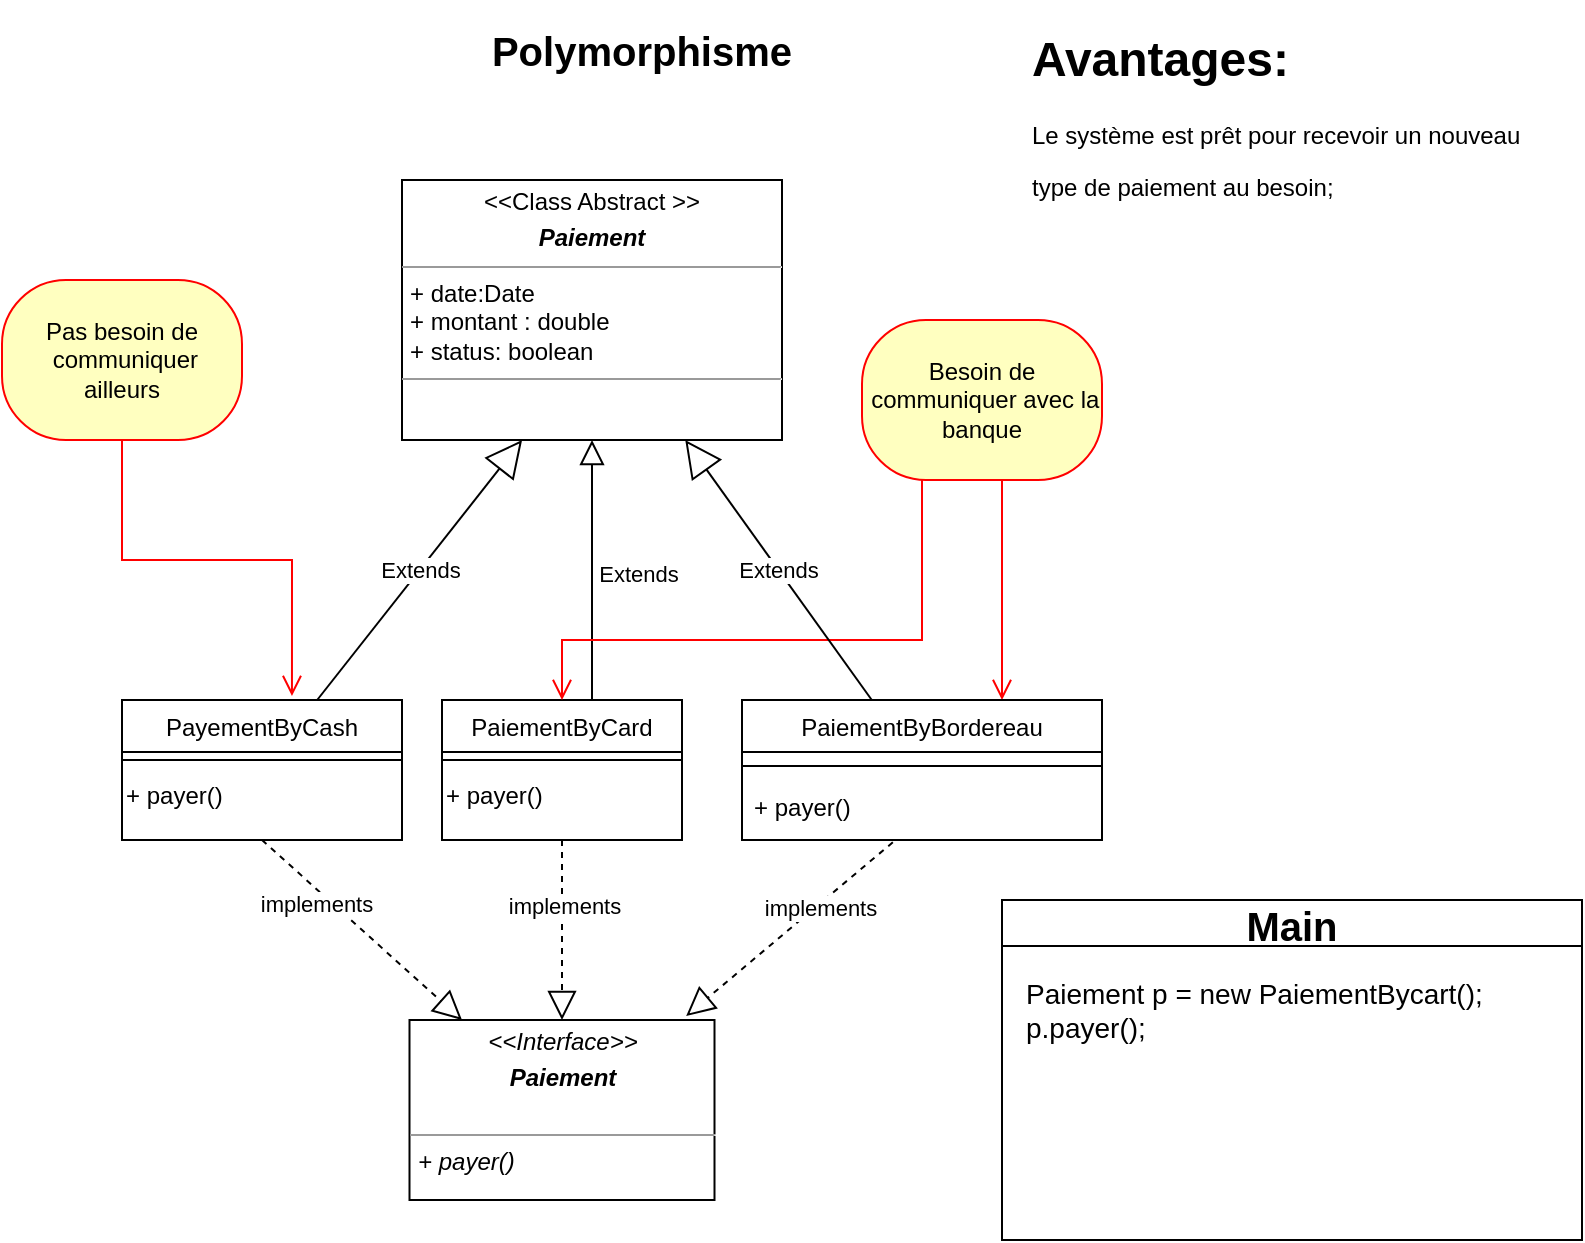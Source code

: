 <mxfile version="20.2.8" type="github"><diagram id="C5RBs43oDa-KdzZeNtuy" name="Page-1"><mxGraphModel dx="916" dy="843" grid="1" gridSize="10" guides="1" tooltips="1" connect="1" arrows="1" fold="1" page="1" pageScale="1" pageWidth="827" pageHeight="1169" math="0" shadow="0"><root><mxCell id="WIyWlLk6GJQsqaUBKTNV-0"/><mxCell id="WIyWlLk6GJQsqaUBKTNV-1" parent="WIyWlLk6GJQsqaUBKTNV-0"/><mxCell id="zkfFHV4jXpPFQw0GAbJ--6" value="PaiementByCard" style="swimlane;fontStyle=0;align=center;verticalAlign=top;childLayout=stackLayout;horizontal=1;startSize=26;horizontalStack=0;resizeParent=1;resizeLast=0;collapsible=1;marginBottom=0;rounded=0;shadow=0;strokeWidth=1;" parent="WIyWlLk6GJQsqaUBKTNV-1" vertex="1"><mxGeometry x="230" y="350" width="120" height="70" as="geometry"><mxRectangle x="130" y="380" width="160" height="26" as="alternateBounds"/></mxGeometry></mxCell><mxCell id="zkfFHV4jXpPFQw0GAbJ--9" value="" style="line;html=1;strokeWidth=1;align=left;verticalAlign=middle;spacingTop=-1;spacingLeft=3;spacingRight=3;rotatable=0;labelPosition=right;points=[];portConstraint=eastwest;" parent="zkfFHV4jXpPFQw0GAbJ--6" vertex="1"><mxGeometry y="26" width="120" height="8" as="geometry"/></mxCell><mxCell id="9IxOjkYerTLDLRDFGGTt-15" value="+ payer()" style="text;whiteSpace=wrap;html=1;" vertex="1" parent="zkfFHV4jXpPFQw0GAbJ--6"><mxGeometry y="34" width="120" height="26" as="geometry"/></mxCell><mxCell id="zkfFHV4jXpPFQw0GAbJ--12" value="" style="endArrow=block;endSize=10;endFill=0;shadow=0;strokeWidth=1;rounded=0;edgeStyle=elbowEdgeStyle;elbow=vertical;entryX=0.5;entryY=1;entryDx=0;entryDy=0;" parent="WIyWlLk6GJQsqaUBKTNV-1" source="zkfFHV4jXpPFQw0GAbJ--6" target="9IxOjkYerTLDLRDFGGTt-4" edge="1"><mxGeometry width="160" relative="1" as="geometry"><mxPoint x="330" y="193" as="sourcePoint"/><mxPoint x="430" y="248" as="targetPoint"/><Array as="points"><mxPoint x="305" y="320"/></Array></mxGeometry></mxCell><mxCell id="9IxOjkYerTLDLRDFGGTt-0" value="&lt;p style=&quot;margin:0px;margin-top:4px;text-align:center;&quot;&gt;&lt;i&gt;&amp;lt;&amp;lt;Interface&amp;gt;&amp;gt;&lt;/i&gt;&lt;/p&gt;&lt;p style=&quot;margin:0px;margin-top:4px;text-align:center;&quot;&gt;&lt;i&gt;&lt;b&gt;Paiement&lt;/b&gt;&lt;br&gt;&lt;/i&gt;&lt;/p&gt;&lt;i&gt;&lt;br&gt;&lt;/i&gt;&lt;hr size=&quot;1&quot;&gt;&lt;p style=&quot;margin:0px;margin-left:4px;&quot;&gt;&lt;i&gt;+ payer()&lt;br&gt;&lt;/i&gt;&lt;/p&gt;" style="verticalAlign=top;align=left;overflow=fill;fontSize=12;fontFamily=Helvetica;html=1;" vertex="1" parent="WIyWlLk6GJQsqaUBKTNV-1"><mxGeometry x="213.75" y="510" width="152.5" height="90" as="geometry"/></mxCell><mxCell id="9IxOjkYerTLDLRDFGGTt-4" value="&lt;p style=&quot;margin:0px;margin-top:4px;text-align:center;&quot;&gt;&amp;lt;&amp;lt;Class Abstract &amp;gt;&amp;gt;&lt;/p&gt;&lt;p style=&quot;margin:0px;margin-top:4px;text-align:center;&quot;&gt;&lt;i&gt;&lt;b&gt;Paiement&lt;/b&gt;&lt;/i&gt;&lt;br&gt;&lt;/p&gt;&lt;hr size=&quot;1&quot;&gt;&lt;p style=&quot;margin:0px;margin-left:4px;&quot;&gt;+ date:Date&lt;/p&gt;&lt;p style=&quot;margin:0px;margin-left:4px;&quot;&gt;+ montant : double&lt;/p&gt;&lt;p style=&quot;margin:0px;margin-left:4px;&quot;&gt;+ status: boolean&lt;br&gt;&lt;/p&gt;&lt;hr size=&quot;1&quot;&gt;&lt;p style=&quot;margin:0px;margin-left:4px;&quot;&gt;&lt;br&gt;&lt;br&gt;&lt;/p&gt;" style="verticalAlign=top;align=left;overflow=fill;fontSize=12;fontFamily=Helvetica;html=1;" vertex="1" parent="WIyWlLk6GJQsqaUBKTNV-1"><mxGeometry x="210" y="90" width="190" height="130" as="geometry"/></mxCell><mxCell id="9IxOjkYerTLDLRDFGGTt-6" value="PayementByCash" style="swimlane;fontStyle=0;align=center;verticalAlign=top;childLayout=stackLayout;horizontal=1;startSize=26;horizontalStack=0;resizeParent=1;resizeLast=0;collapsible=1;marginBottom=0;rounded=0;shadow=0;strokeWidth=1;" vertex="1" parent="WIyWlLk6GJQsqaUBKTNV-1"><mxGeometry x="70" y="350" width="140" height="70" as="geometry"><mxRectangle x="130" y="380" width="160" height="26" as="alternateBounds"/></mxGeometry></mxCell><mxCell id="9IxOjkYerTLDLRDFGGTt-7" value="" style="line;html=1;strokeWidth=1;align=left;verticalAlign=middle;spacingTop=-1;spacingLeft=3;spacingRight=3;rotatable=0;labelPosition=right;points=[];portConstraint=eastwest;" vertex="1" parent="9IxOjkYerTLDLRDFGGTt-6"><mxGeometry y="26" width="140" height="8" as="geometry"/></mxCell><mxCell id="9IxOjkYerTLDLRDFGGTt-16" value="+ payer()" style="text;whiteSpace=wrap;html=1;" vertex="1" parent="9IxOjkYerTLDLRDFGGTt-6"><mxGeometry y="34" width="140" height="30" as="geometry"/></mxCell><mxCell id="9IxOjkYerTLDLRDFGGTt-12" value="" style="endArrow=block;dashed=1;endFill=0;endSize=12;html=1;rounded=0;exitX=0.5;exitY=1;exitDx=0;exitDy=0;" edge="1" parent="WIyWlLk6GJQsqaUBKTNV-1" source="zkfFHV4jXpPFQw0GAbJ--6" target="9IxOjkYerTLDLRDFGGTt-0"><mxGeometry width="160" relative="1" as="geometry"><mxPoint x="330" y="430" as="sourcePoint"/><mxPoint x="490" y="430" as="targetPoint"/></mxGeometry></mxCell><mxCell id="9IxOjkYerTLDLRDFGGTt-13" value="implements" style="edgeLabel;html=1;align=center;verticalAlign=middle;resizable=0;points=[];" vertex="1" connectable="0" parent="9IxOjkYerTLDLRDFGGTt-12"><mxGeometry x="-0.274" y="1" relative="1" as="geometry"><mxPoint as="offset"/></mxGeometry></mxCell><mxCell id="9IxOjkYerTLDLRDFGGTt-18" value="" style="endArrow=block;dashed=1;endFill=0;endSize=12;html=1;rounded=0;entryX=0.907;entryY=-0.022;entryDx=0;entryDy=0;entryPerimeter=0;exitX=0.419;exitY=1.038;exitDx=0;exitDy=0;exitPerimeter=0;" edge="1" parent="WIyWlLk6GJQsqaUBKTNV-1" source="9IxOjkYerTLDLRDFGGTt-41" target="9IxOjkYerTLDLRDFGGTt-0"><mxGeometry width="160" relative="1" as="geometry"><mxPoint x="462" y="430" as="sourcePoint"/><mxPoint x="340" y="520" as="targetPoint"/></mxGeometry></mxCell><mxCell id="9IxOjkYerTLDLRDFGGTt-19" value="implements" style="edgeLabel;html=1;align=center;verticalAlign=middle;resizable=0;points=[];" vertex="1" connectable="0" parent="9IxOjkYerTLDLRDFGGTt-18"><mxGeometry x="-0.274" y="1" relative="1" as="geometry"><mxPoint as="offset"/></mxGeometry></mxCell><mxCell id="9IxOjkYerTLDLRDFGGTt-22" value="" style="endArrow=block;dashed=1;endFill=0;endSize=12;html=1;rounded=0;exitX=0.5;exitY=1;exitDx=0;exitDy=0;" edge="1" parent="WIyWlLk6GJQsqaUBKTNV-1" source="9IxOjkYerTLDLRDFGGTt-6" target="9IxOjkYerTLDLRDFGGTt-0"><mxGeometry width="160" relative="1" as="geometry"><mxPoint x="210" y="420" as="sourcePoint"/><mxPoint x="366.03" y="520.99" as="targetPoint"/></mxGeometry></mxCell><mxCell id="9IxOjkYerTLDLRDFGGTt-23" value="implements" style="edgeLabel;html=1;align=center;verticalAlign=middle;resizable=0;points=[];" vertex="1" connectable="0" parent="9IxOjkYerTLDLRDFGGTt-22"><mxGeometry x="-0.274" y="1" relative="1" as="geometry"><mxPoint x="-10" as="offset"/></mxGeometry></mxCell><mxCell id="9IxOjkYerTLDLRDFGGTt-24" value="Extends" style="edgeLabel;html=1;align=center;verticalAlign=middle;resizable=0;points=[];" vertex="1" connectable="0" parent="WIyWlLk6GJQsqaUBKTNV-1"><mxGeometry x="320" y="340" as="geometry"><mxPoint x="8" y="-53" as="offset"/></mxGeometry></mxCell><mxCell id="9IxOjkYerTLDLRDFGGTt-32" value="Pas besoin de&lt;br&gt;&amp;nbsp;communiquer&lt;br&gt;ailleurs" style="rounded=1;whiteSpace=wrap;html=1;arcSize=40;fontColor=#000000;fillColor=#ffffc0;strokeColor=#ff0000;" vertex="1" parent="WIyWlLk6GJQsqaUBKTNV-1"><mxGeometry x="10" y="140" width="120" height="80" as="geometry"/></mxCell><mxCell id="9IxOjkYerTLDLRDFGGTt-33" value="" style="edgeStyle=orthogonalEdgeStyle;html=1;verticalAlign=bottom;endArrow=open;endSize=8;strokeColor=#ff0000;rounded=0;entryX=0.607;entryY=-0.029;entryDx=0;entryDy=0;entryPerimeter=0;" edge="1" source="9IxOjkYerTLDLRDFGGTt-32" parent="WIyWlLk6GJQsqaUBKTNV-1" target="9IxOjkYerTLDLRDFGGTt-6"><mxGeometry relative="1" as="geometry"><mxPoint x="90" y="370" as="targetPoint"/><Array as="points"><mxPoint x="70" y="280"/><mxPoint x="155" y="280"/></Array></mxGeometry></mxCell><mxCell id="9IxOjkYerTLDLRDFGGTt-34" value="Besoin de&lt;br&gt;&amp;nbsp;communiquer avec la banque" style="rounded=1;whiteSpace=wrap;html=1;arcSize=40;fontColor=#000000;fillColor=#ffffc0;strokeColor=#ff0000;" vertex="1" parent="WIyWlLk6GJQsqaUBKTNV-1"><mxGeometry x="440" y="160" width="120" height="80" as="geometry"/></mxCell><mxCell id="9IxOjkYerTLDLRDFGGTt-35" value="" style="edgeStyle=orthogonalEdgeStyle;html=1;verticalAlign=bottom;endArrow=open;endSize=8;strokeColor=#ff0000;rounded=0;" edge="1" parent="WIyWlLk6GJQsqaUBKTNV-1" source="9IxOjkYerTLDLRDFGGTt-34"><mxGeometry relative="1" as="geometry"><mxPoint x="510" y="350" as="targetPoint"/><Array as="points"><mxPoint x="510" y="310"/><mxPoint x="510" y="310"/></Array></mxGeometry></mxCell><mxCell id="9IxOjkYerTLDLRDFGGTt-36" value="" style="edgeStyle=orthogonalEdgeStyle;html=1;verticalAlign=bottom;endArrow=open;endSize=8;strokeColor=#ff0000;rounded=0;" edge="1" parent="WIyWlLk6GJQsqaUBKTNV-1" source="9IxOjkYerTLDLRDFGGTt-34" target="zkfFHV4jXpPFQw0GAbJ--6"><mxGeometry relative="1" as="geometry"><mxPoint x="520" y="360" as="targetPoint"/><mxPoint x="570" y="280" as="sourcePoint"/><Array as="points"><mxPoint x="470" y="320"/><mxPoint x="290" y="320"/></Array></mxGeometry></mxCell><mxCell id="9IxOjkYerTLDLRDFGGTt-38" value="PaiementByBordereau" style="swimlane;fontStyle=0;align=center;verticalAlign=top;childLayout=stackLayout;horizontal=1;startSize=26;horizontalStack=0;resizeParent=1;resizeParentMax=0;resizeLast=0;collapsible=1;marginBottom=0;" vertex="1" parent="WIyWlLk6GJQsqaUBKTNV-1"><mxGeometry x="380" y="350" width="180" height="70" as="geometry"/></mxCell><mxCell id="9IxOjkYerTLDLRDFGGTt-40" value="" style="line;strokeWidth=1;fillColor=none;align=left;verticalAlign=middle;spacingTop=-1;spacingLeft=3;spacingRight=3;rotatable=0;labelPosition=right;points=[];portConstraint=eastwest;strokeColor=inherit;" vertex="1" parent="9IxOjkYerTLDLRDFGGTt-38"><mxGeometry y="26" width="180" height="14" as="geometry"/></mxCell><mxCell id="9IxOjkYerTLDLRDFGGTt-41" value="+ payer()&#xA;" style="text;strokeColor=none;fillColor=none;align=left;verticalAlign=top;spacingLeft=4;spacingRight=4;overflow=hidden;rotatable=0;points=[[0,0.5],[1,0.5]];portConstraint=eastwest;" vertex="1" parent="9IxOjkYerTLDLRDFGGTt-38"><mxGeometry y="40" width="180" height="30" as="geometry"/></mxCell><mxCell id="9IxOjkYerTLDLRDFGGTt-43" value="Extends" style="endArrow=block;endSize=16;endFill=0;html=1;rounded=0;entryX=0.316;entryY=1;entryDx=0;entryDy=0;entryPerimeter=0;" edge="1" parent="WIyWlLk6GJQsqaUBKTNV-1" source="9IxOjkYerTLDLRDFGGTt-6" target="9IxOjkYerTLDLRDFGGTt-4"><mxGeometry width="160" relative="1" as="geometry"><mxPoint x="110" y="260" as="sourcePoint"/><mxPoint x="270" y="260" as="targetPoint"/></mxGeometry></mxCell><mxCell id="9IxOjkYerTLDLRDFGGTt-44" value="Extends" style="endArrow=block;endSize=16;endFill=0;html=1;rounded=0;" edge="1" parent="WIyWlLk6GJQsqaUBKTNV-1" source="9IxOjkYerTLDLRDFGGTt-38" target="9IxOjkYerTLDLRDFGGTt-4"><mxGeometry width="160" relative="1" as="geometry"><mxPoint x="120" y="270" as="sourcePoint"/><mxPoint x="280" y="270" as="targetPoint"/></mxGeometry></mxCell><mxCell id="9IxOjkYerTLDLRDFGGTt-45" value="&lt;h1&gt;Avantages:&lt;/h1&gt;&lt;p&gt;Le système est prêt pour recevoir un nouveau&lt;/p&gt;&lt;p&gt;type de paiement au besoin;&lt;br&gt;&lt;/p&gt;" style="text;html=1;strokeColor=none;fillColor=none;spacing=5;spacingTop=-20;whiteSpace=wrap;overflow=hidden;rounded=0;" vertex="1" parent="WIyWlLk6GJQsqaUBKTNV-1"><mxGeometry x="520" y="10" width="280" height="110" as="geometry"/></mxCell><mxCell id="9IxOjkYerTLDLRDFGGTt-46" value="Polymorphisme" style="text;html=1;strokeColor=none;fillColor=none;align=center;verticalAlign=middle;whiteSpace=wrap;rounded=0;fontSize=20;fontStyle=1" vertex="1" parent="WIyWlLk6GJQsqaUBKTNV-1"><mxGeometry x="230" y="10" width="200" height="30" as="geometry"/></mxCell><mxCell id="9IxOjkYerTLDLRDFGGTt-47" value="Main" style="swimlane;fontSize=20;" vertex="1" parent="WIyWlLk6GJQsqaUBKTNV-1"><mxGeometry x="510" y="450" width="290" height="170" as="geometry"/></mxCell><mxCell id="9IxOjkYerTLDLRDFGGTt-48" value="&lt;div&gt;Paiement p = new PaiementBycart();&lt;/div&gt;&lt;div&gt;p.payer();&lt;br&gt;&lt;/div&gt;" style="text;html=1;align=left;verticalAlign=middle;resizable=0;points=[];autosize=1;strokeColor=none;fillColor=none;fontSize=14;" vertex="1" parent="9IxOjkYerTLDLRDFGGTt-47"><mxGeometry x="10" y="30" width="260" height="50" as="geometry"/></mxCell></root></mxGraphModel></diagram></mxfile>
